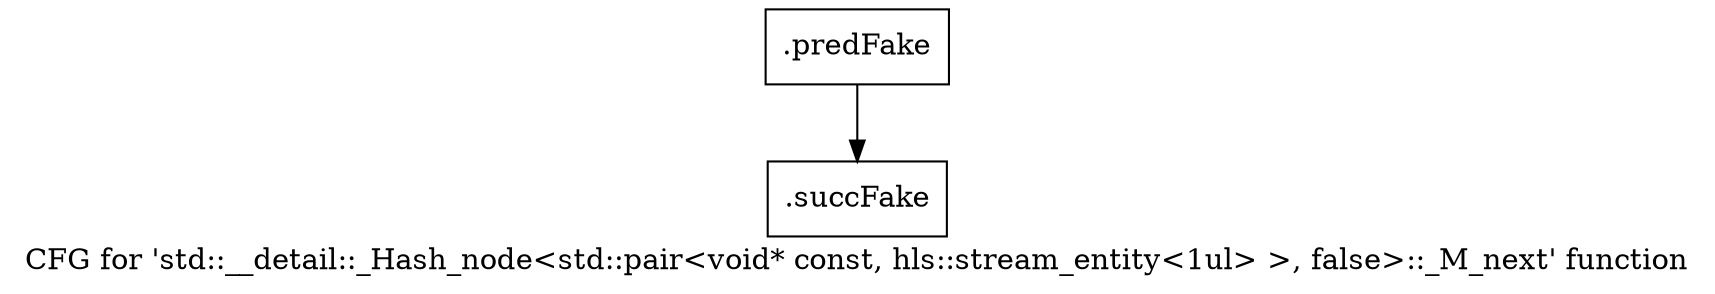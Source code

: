 digraph "CFG for 'std::__detail::_Hash_node\<std::pair\<void* const, hls::stream_entity\<1ul\> \>, false\>::_M_next' function" {
	label="CFG for 'std::__detail::_Hash_node\<std::pair\<void* const, hls::stream_entity\<1ul\> \>, false\>::_M_next' function";

	Node0x5148e60 [shape=record,filename="",linenumber="",label="{.predFake}"];
	Node0x5148e60 -> Node0x52afee0[ callList="" memoryops="" filename="/home/akhilkushe/Xilinx/Vitis_HLS/2021.2/tps/lnx64/gcc-6.2.0/lib/gcc/x86_64-pc-linux-gnu/6.2.0/../../../../include/c++/6.2.0/bits/hashtable_policy.h" execusionnum="0"];
	Node0x52afee0 [shape=record,filename="/home/akhilkushe/Xilinx/Vitis_HLS/2021.2/tps/lnx64/gcc-6.2.0/lib/gcc/x86_64-pc-linux-gnu/6.2.0/../../../../include/c++/6.2.0/bits/hashtable_policy.h",linenumber="296",label="{.succFake}"];
}
